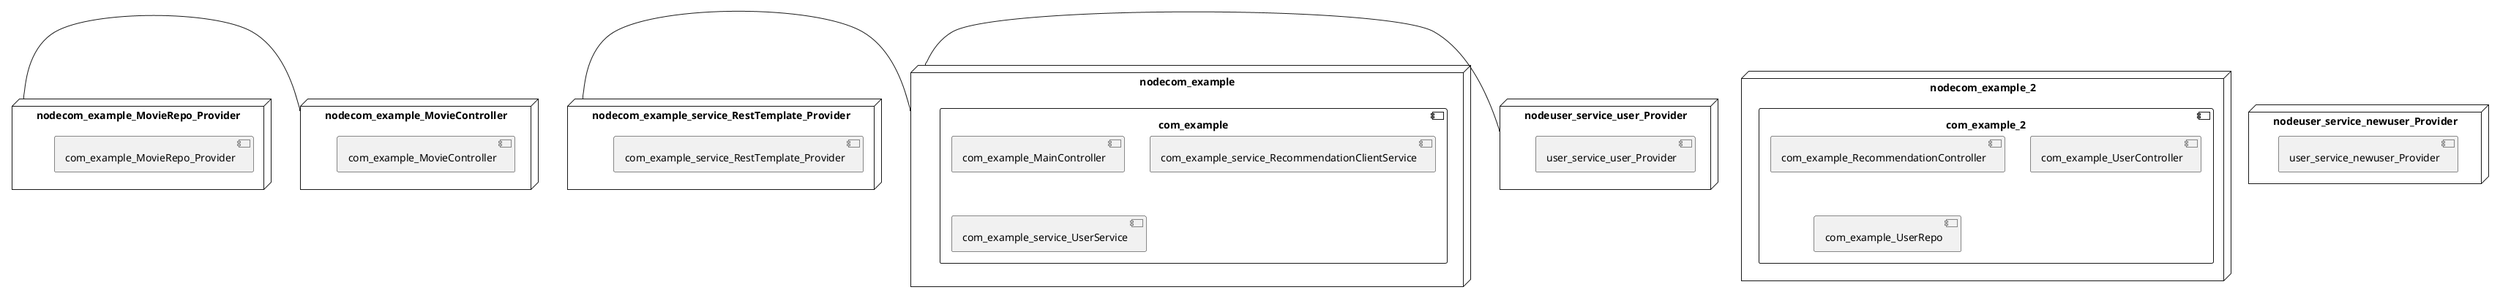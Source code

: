 @startuml
skinparam fixCircleLabelOverlapping true
skinparam componentStyle uml2
node nodecom_example {
component com_example {
[com_example_MainController] [[mdeket-spring-cloud-movie-recommendation.system#_GO4LhjNiEe-qzOSrMRGfbQ]]
[com_example_service_RecommendationClientService] [[mdeket-spring-cloud-movie-recommendation.system#_GO4LhjNiEe-qzOSrMRGfbQ]]
[com_example_service_UserService] [[mdeket-spring-cloud-movie-recommendation.system#_GO4LhjNiEe-qzOSrMRGfbQ]]
}
}
node nodecom_example_2 {
component com_example_2 {
[com_example_RecommendationController] [[mdeket-spring-cloud-movie-recommendation.system#_GO4LhjNiEe-qzOSrMRGfbQ]]
[com_example_UserController] [[mdeket-spring-cloud-movie-recommendation.system#_GO4LhjNiEe-qzOSrMRGfbQ]]
[com_example_UserRepo] [[mdeket-spring-cloud-movie-recommendation.system#_GO4LhjNiEe-qzOSrMRGfbQ]]
}
}
node nodecom_example_MovieController {
[com_example_MovieController] [[mdeket-spring-cloud-movie-recommendation.system#_GO4LhjNiEe-qzOSrMRGfbQ]]
}
node nodecom_example_MovieRepo_Provider {
[com_example_MovieRepo_Provider] [[mdeket-spring-cloud-movie-recommendation.system#_GO4LhjNiEe-qzOSrMRGfbQ]]
}
node nodecom_example_service_RestTemplate_Provider {
[com_example_service_RestTemplate_Provider] [[mdeket-spring-cloud-movie-recommendation.system#_GO4LhjNiEe-qzOSrMRGfbQ]]
}
node nodeuser_service_newuser_Provider {
[user_service_newuser_Provider] [[mdeket-spring-cloud-movie-recommendation.system#_GO4LhjNiEe-qzOSrMRGfbQ]]
}
node nodeuser_service_user_Provider {
[user_service_user_Provider] [[mdeket-spring-cloud-movie-recommendation.system#_GO4LhjNiEe-qzOSrMRGfbQ]]
}
[nodecom_example_MovieRepo_Provider] - [nodecom_example_MovieController]
[nodecom_example_service_RestTemplate_Provider] - [nodecom_example]
[nodeuser_service_user_Provider] - [nodecom_example]

@enduml
